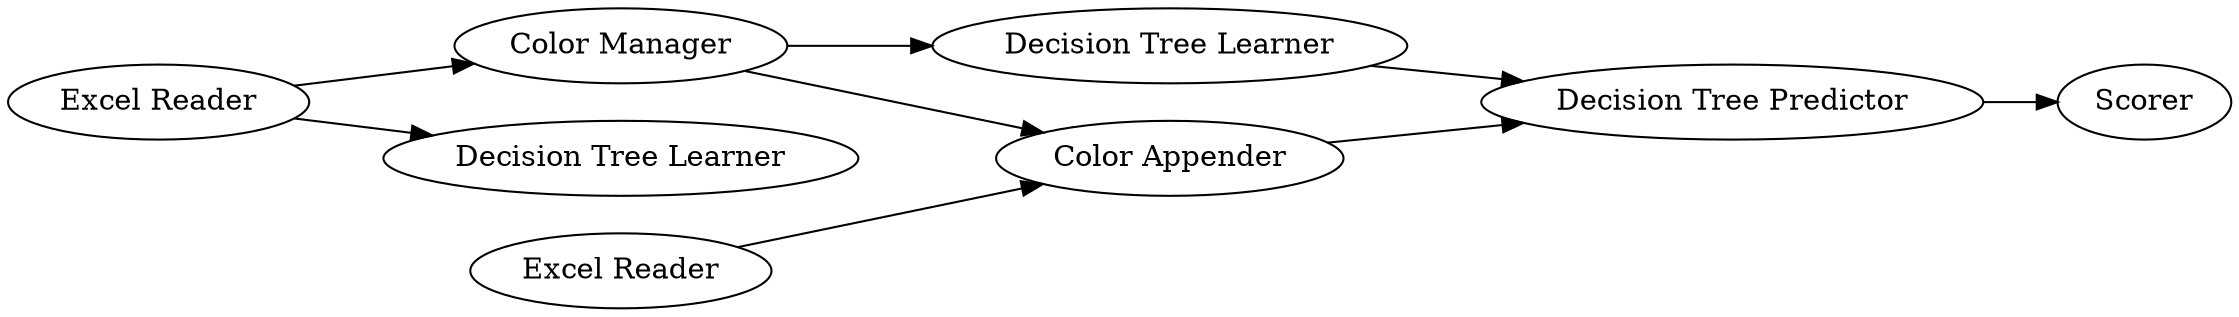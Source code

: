 digraph {
	4 -> 7
	7 -> 8
	3 -> 4
	5 -> 6
	1 -> 2
	6 -> 7
	1 -> 3
	3 -> 6
	5 [label="Excel Reader"]
	1 [label="Excel Reader"]
	7 [label="Decision Tree Predictor"]
	4 [label="Decision Tree Learner"]
	6 [label="Color Appender"]
	8 [label=Scorer]
	3 [label="Color Manager"]
	2 [label="Decision Tree Learner"]
	rankdir=LR
}
